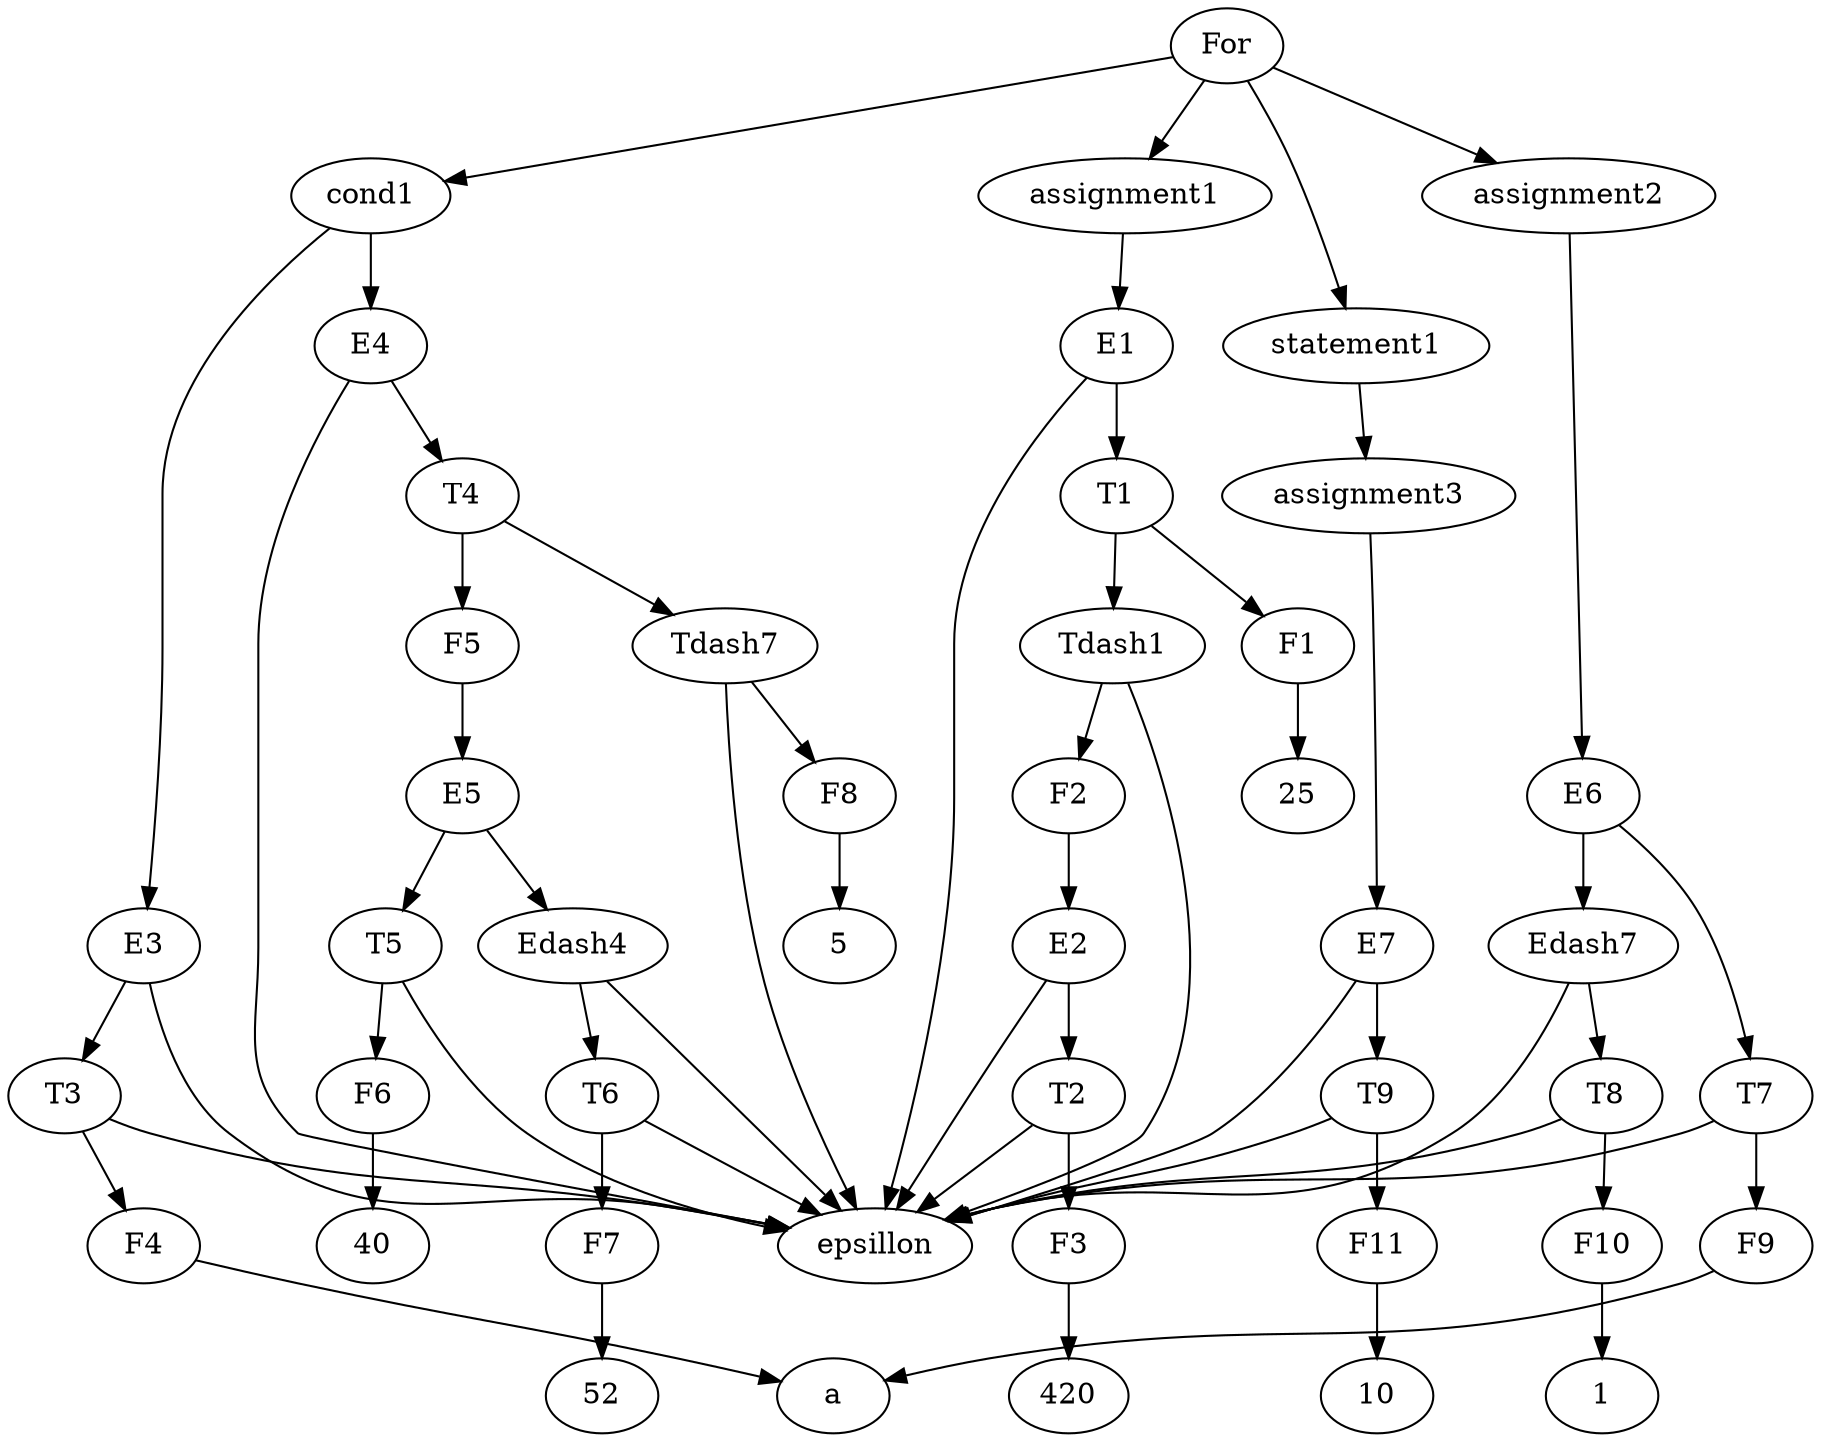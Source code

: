 digraph SyntaxTree{
For -> assignment1
For -> cond1
For -> assignment2
For -> statement1
assignment1 -> E1
E1 -> T1
E1 -> epsillon
T1 -> F1
T1 -> Tdash1
F1 -> 25
Tdash1 -> F2
Tdash1 -> epsillon
F2 -> E2
E2 -> T2
E2 -> epsillon
T2 -> F3
T2 -> epsillon
F3 -> 420
cond1 -> E3
cond1 -> E4
E3 -> T3
E3 -> epsillon
T3 -> F4
T3 -> epsillon
F4 -> a
E4 -> T4
E4 -> epsillon
T4 -> F5
T4 -> Tdash7
F5 -> E5
E5 -> T5
E5 -> Edash4
T5 -> F6
T5 -> epsillon
F6 -> 40
Edash4 -> T6
Edash4 -> epsillon
T6 -> F7
T6 -> epsillon
F7 -> 52
Tdash7 -> F8
Tdash7 -> epsillon
F8 -> 5
assignment2 -> E6
E6 -> T7
E6 -> Edash7
T7 -> F9
T7 -> epsillon
F9 -> a
Edash7 -> T8
Edash7 -> epsillon
T8 -> F10
T8 -> epsillon
F10 -> 1
statement1 -> assignment3
assignment3 -> E7
E7 -> T9
E7 -> epsillon
T9 -> F11
T9 -> epsillon
F11 -> 10
}
